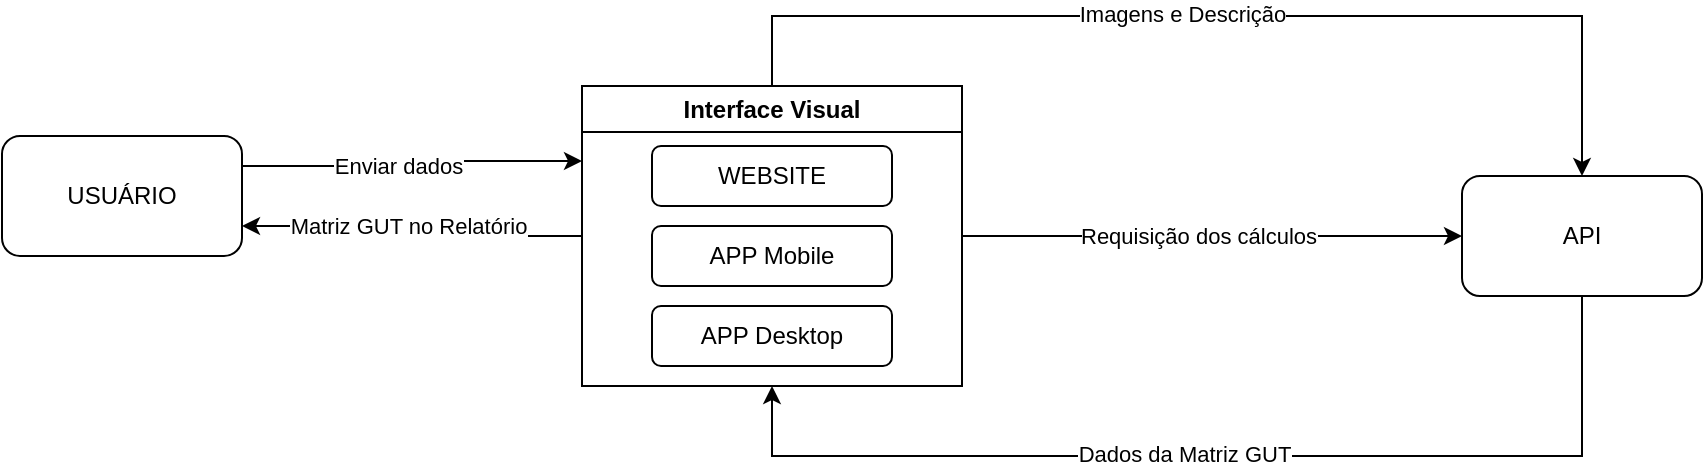 <mxfile version="24.7.8" pages="3">
  <diagram name="Relação User - Site - API" id="ihwja1ulouS4rQDvoSlA">
    <mxGraphModel dx="800" dy="520" grid="1" gridSize="10" guides="1" tooltips="1" connect="1" arrows="1" fold="1" page="0" pageScale="1" pageWidth="1100" pageHeight="1500" math="0" shadow="0">
      <root>
        <mxCell id="0" />
        <mxCell id="1" parent="0" />
        <mxCell id="3QT9iJCLc5GLf_GXNO_p-25" style="edgeStyle=orthogonalEdgeStyle;rounded=0;orthogonalLoop=1;jettySize=auto;html=1;entryX=0.5;entryY=1;entryDx=0;entryDy=0;" parent="1" source="3QT9iJCLc5GLf_GXNO_p-1" target="hG6F9SiwnpE65gVaiTCS-2" edge="1">
          <mxGeometry relative="1" as="geometry">
            <mxPoint x="600" y="410" as="targetPoint" />
            <Array as="points">
              <mxPoint x="930" y="440" />
              <mxPoint x="525" y="440" />
            </Array>
          </mxGeometry>
        </mxCell>
        <mxCell id="3QT9iJCLc5GLf_GXNO_p-27" value="Dados da Matriz GUT" style="edgeLabel;html=1;align=center;verticalAlign=middle;resizable=0;points=[];" parent="3QT9iJCLc5GLf_GXNO_p-25" vertex="1" connectable="0">
          <mxGeometry x="0.082" y="-1" relative="1" as="geometry">
            <mxPoint x="2" as="offset" />
          </mxGeometry>
        </mxCell>
        <mxCell id="3QT9iJCLc5GLf_GXNO_p-1" value="API" style="rounded=1;whiteSpace=wrap;html=1;" parent="1" vertex="1">
          <mxGeometry x="870" y="300" width="120" height="60" as="geometry" />
        </mxCell>
        <mxCell id="3QT9iJCLc5GLf_GXNO_p-17" style="edgeStyle=orthogonalEdgeStyle;rounded=0;orthogonalLoop=1;jettySize=auto;html=1;exitX=1;exitY=0.25;exitDx=0;exitDy=0;entryX=0;entryY=0.25;entryDx=0;entryDy=0;" parent="1" source="3QT9iJCLc5GLf_GXNO_p-2" target="hG6F9SiwnpE65gVaiTCS-2" edge="1">
          <mxGeometry relative="1" as="geometry">
            <mxPoint x="410" y="260" as="targetPoint" />
          </mxGeometry>
        </mxCell>
        <mxCell id="3QT9iJCLc5GLf_GXNO_p-18" value="Enviar dados" style="edgeLabel;html=1;align=center;verticalAlign=middle;resizable=0;points=[];" parent="3QT9iJCLc5GLf_GXNO_p-17" vertex="1" connectable="0">
          <mxGeometry x="-0.259" y="-1" relative="1" as="geometry">
            <mxPoint x="14" y="-1" as="offset" />
          </mxGeometry>
        </mxCell>
        <mxCell id="3QT9iJCLc5GLf_GXNO_p-2" value="USUÁRIO" style="rounded=1;whiteSpace=wrap;html=1;" parent="1" vertex="1">
          <mxGeometry x="140" y="280" width="120" height="60" as="geometry" />
        </mxCell>
        <mxCell id="3QT9iJCLc5GLf_GXNO_p-19" style="edgeStyle=orthogonalEdgeStyle;rounded=0;orthogonalLoop=1;jettySize=auto;html=1;entryX=0;entryY=0.5;entryDx=0;entryDy=0;exitX=1;exitY=0.5;exitDx=0;exitDy=0;" parent="1" source="hG6F9SiwnpE65gVaiTCS-2" target="3QT9iJCLc5GLf_GXNO_p-1" edge="1">
          <mxGeometry relative="1" as="geometry">
            <mxPoint x="720" y="300" as="sourcePoint" />
          </mxGeometry>
        </mxCell>
        <mxCell id="3QT9iJCLc5GLf_GXNO_p-20" value="Requisição dos cálculos" style="edgeLabel;html=1;align=center;verticalAlign=middle;resizable=0;points=[];" parent="3QT9iJCLc5GLf_GXNO_p-19" vertex="1" connectable="0">
          <mxGeometry x="-0.06" y="2" relative="1" as="geometry">
            <mxPoint y="2" as="offset" />
          </mxGeometry>
        </mxCell>
        <mxCell id="3QT9iJCLc5GLf_GXNO_p-21" style="edgeStyle=orthogonalEdgeStyle;rounded=0;orthogonalLoop=1;jettySize=auto;html=1;entryX=0.5;entryY=0;entryDx=0;entryDy=0;exitX=0.5;exitY=0;exitDx=0;exitDy=0;" parent="1" source="hG6F9SiwnpE65gVaiTCS-2" target="3QT9iJCLc5GLf_GXNO_p-1" edge="1">
          <mxGeometry relative="1" as="geometry">
            <mxPoint x="930" y="280" as="targetPoint" />
            <Array as="points">
              <mxPoint x="525" y="220" />
              <mxPoint x="930" y="220" />
            </Array>
            <mxPoint x="600" y="260" as="sourcePoint" />
          </mxGeometry>
        </mxCell>
        <mxCell id="3QT9iJCLc5GLf_GXNO_p-31" value="Imagens e Descrição" style="edgeLabel;html=1;align=center;verticalAlign=middle;resizable=0;points=[];" parent="3QT9iJCLc5GLf_GXNO_p-21" vertex="1" connectable="0">
          <mxGeometry x="0.023" y="1" relative="1" as="geometry">
            <mxPoint x="-26" as="offset" />
          </mxGeometry>
        </mxCell>
        <mxCell id="3QT9iJCLc5GLf_GXNO_p-29" style="edgeStyle=orthogonalEdgeStyle;rounded=0;orthogonalLoop=1;jettySize=auto;html=1;entryX=1;entryY=0.75;entryDx=0;entryDy=0;exitX=0;exitY=0.5;exitDx=0;exitDy=0;" parent="1" source="hG6F9SiwnpE65gVaiTCS-2" target="3QT9iJCLc5GLf_GXNO_p-2" edge="1">
          <mxGeometry relative="1" as="geometry">
            <mxPoint x="420" y="380" as="sourcePoint" />
          </mxGeometry>
        </mxCell>
        <mxCell id="3QT9iJCLc5GLf_GXNO_p-30" value="Matriz GUT no Relatório" style="edgeLabel;html=1;align=center;verticalAlign=middle;resizable=0;points=[];" parent="3QT9iJCLc5GLf_GXNO_p-29" vertex="1" connectable="0">
          <mxGeometry x="0.053" relative="1" as="geometry">
            <mxPoint as="offset" />
          </mxGeometry>
        </mxCell>
        <mxCell id="hG6F9SiwnpE65gVaiTCS-2" value="Interface Visual" style="swimlane;whiteSpace=wrap;html=1;" vertex="1" parent="1">
          <mxGeometry x="430" y="255" width="190" height="150" as="geometry" />
        </mxCell>
        <mxCell id="3QT9iJCLc5GLf_GXNO_p-3" value="WEBSITE" style="rounded=1;whiteSpace=wrap;html=1;" parent="hG6F9SiwnpE65gVaiTCS-2" vertex="1">
          <mxGeometry x="35" y="30" width="120" height="30" as="geometry" />
        </mxCell>
        <mxCell id="hG6F9SiwnpE65gVaiTCS-1" value="APP Mobile" style="rounded=1;whiteSpace=wrap;html=1;" vertex="1" parent="hG6F9SiwnpE65gVaiTCS-2">
          <mxGeometry x="35" y="70" width="120" height="30" as="geometry" />
        </mxCell>
        <mxCell id="hG6F9SiwnpE65gVaiTCS-3" value="APP Desktop" style="rounded=1;whiteSpace=wrap;html=1;" vertex="1" parent="hG6F9SiwnpE65gVaiTCS-2">
          <mxGeometry x="35" y="110" width="120" height="30" as="geometry" />
        </mxCell>
      </root>
    </mxGraphModel>
  </diagram>
  <diagram id="FIs7oAjRu0orHgOXlhMS" name="API - Routes">
    <mxGraphModel dx="1600" dy="1040" grid="1" gridSize="10" guides="1" tooltips="1" connect="1" arrows="1" fold="1" page="1" pageScale="1" pageWidth="1100" pageHeight="1500" math="0" shadow="0">
      <root>
        <mxCell id="0" />
        <mxCell id="1" parent="0" />
        <mxCell id="-9HnNsCl-9nu_FGDOWj_-3" value="" style="edgeStyle=orthogonalEdgeStyle;rounded=0;orthogonalLoop=1;jettySize=auto;html=1;fontColor=#000000;" parent="1" source="-9HnNsCl-9nu_FGDOWj_-1" target="-9HnNsCl-9nu_FGDOWj_-2" edge="1">
          <mxGeometry relative="1" as="geometry" />
        </mxCell>
        <mxCell id="-9HnNsCl-9nu_FGDOWj_-1" value="" style="ellipse;whiteSpace=wrap;html=1;aspect=fixed;fillColor=#60a917;fontColor=#000000;strokeColor=#2D7600;strokeWidth=4;" parent="1" vertex="1">
          <mxGeometry x="160" y="80" width="40" height="40" as="geometry" />
        </mxCell>
        <mxCell id="-9HnNsCl-9nu_FGDOWj_-5" value="" style="edgeStyle=orthogonalEdgeStyle;rounded=0;orthogonalLoop=1;jettySize=auto;html=1;fontColor=#000000;" parent="1" source="-9HnNsCl-9nu_FGDOWj_-2" target="-9HnNsCl-9nu_FGDOWj_-4" edge="1">
          <mxGeometry relative="1" as="geometry" />
        </mxCell>
        <mxCell id="-9HnNsCl-9nu_FGDOWj_-2" value="Autenticação na API" style="rounded=1;whiteSpace=wrap;html=1;fillColor=#f5f5f5;fontColor=#333333;strokeColor=#666666;" parent="1" vertex="1">
          <mxGeometry x="120" y="170" width="120" height="60" as="geometry" />
        </mxCell>
        <mxCell id="-9HnNsCl-9nu_FGDOWj_-9" value="" style="edgeStyle=orthogonalEdgeStyle;rounded=0;orthogonalLoop=1;jettySize=auto;html=1;fontColor=#000000;" parent="1" source="-9HnNsCl-9nu_FGDOWj_-4" target="-9HnNsCl-9nu_FGDOWj_-8" edge="1">
          <mxGeometry relative="1" as="geometry" />
        </mxCell>
        <mxCell id="-9HnNsCl-9nu_FGDOWj_-4" value="&lt;span style=&quot;background-color: rgb(164, 125, 255);&quot;&gt;&amp;nbsp;POST&amp;nbsp;&lt;/span&gt;&lt;div&gt;&lt;br&gt;&lt;div&gt;/oath/token&lt;/div&gt;&lt;/div&gt;" style="rounded=1;whiteSpace=wrap;html=1;fillColor=#e1d5e7;strokeColor=#9673a6;strokeWidth=3;fontColor=#000000;" parent="1" vertex="1">
          <mxGeometry x="120" y="250" width="120" height="60" as="geometry" />
        </mxCell>
        <mxCell id="-9HnNsCl-9nu_FGDOWj_-12" style="edgeStyle=orthogonalEdgeStyle;rounded=0;orthogonalLoop=1;jettySize=auto;html=1;entryX=1;entryY=0.5;entryDx=0;entryDy=0;fontColor=#000000;" parent="1" source="-9HnNsCl-9nu_FGDOWj_-8" target="-9HnNsCl-9nu_FGDOWj_-10" edge="1">
          <mxGeometry relative="1" as="geometry">
            <Array as="points">
              <mxPoint x="180" y="450" />
            </Array>
          </mxGeometry>
        </mxCell>
        <mxCell id="-9HnNsCl-9nu_FGDOWj_-13" style="edgeStyle=orthogonalEdgeStyle;rounded=0;orthogonalLoop=1;jettySize=auto;html=1;entryX=0;entryY=0.5;entryDx=0;entryDy=0;fontColor=#000000;" parent="1" source="-9HnNsCl-9nu_FGDOWj_-8" target="-9HnNsCl-9nu_FGDOWj_-11" edge="1">
          <mxGeometry relative="1" as="geometry" />
        </mxCell>
        <mxCell id="-9HnNsCl-9nu_FGDOWj_-8" value="Envio dos dados" style="rounded=1;whiteSpace=wrap;html=1;fillColor=#f5f5f5;fontColor=#000000;strokeColor=#666666;" parent="1" vertex="1">
          <mxGeometry x="120" y="340" width="120" height="60" as="geometry" />
        </mxCell>
        <mxCell id="-9HnNsCl-9nu_FGDOWj_-15" style="edgeStyle=orthogonalEdgeStyle;rounded=0;orthogonalLoop=1;jettySize=auto;html=1;entryX=0.5;entryY=0;entryDx=0;entryDy=0;fontColor=#000000;" parent="1" source="-9HnNsCl-9nu_FGDOWj_-10" target="-9HnNsCl-9nu_FGDOWj_-14" edge="1">
          <mxGeometry relative="1" as="geometry" />
        </mxCell>
        <mxCell id="-9HnNsCl-9nu_FGDOWj_-10" value="Imagem" style="rounded=1;whiteSpace=wrap;html=1;fillColor=#f5f5f5;fontColor=#000000;strokeColor=#666666;fontSize=10;" parent="1" vertex="1">
          <mxGeometry x="110" y="420" width="50" height="60" as="geometry" />
        </mxCell>
        <mxCell id="-9HnNsCl-9nu_FGDOWj_-16" style="edgeStyle=orthogonalEdgeStyle;rounded=0;orthogonalLoop=1;jettySize=auto;html=1;entryX=0.5;entryY=0;entryDx=0;entryDy=0;fontColor=#000000;" parent="1" source="-9HnNsCl-9nu_FGDOWj_-11" target="-9HnNsCl-9nu_FGDOWj_-14" edge="1">
          <mxGeometry relative="1" as="geometry" />
        </mxCell>
        <mxCell id="-9HnNsCl-9nu_FGDOWj_-11" value="Descrição/&lt;div style=&quot;font-size: 9px;&quot;&gt;Métricas&lt;/div&gt;" style="rounded=1;whiteSpace=wrap;html=1;fillColor=#f5f5f5;fontColor=#000000;strokeColor=#666666;fontSize=9;" parent="1" vertex="1">
          <mxGeometry x="200" y="420" width="50" height="60" as="geometry" />
        </mxCell>
        <mxCell id="uwNrZO6Vsr2qGHrEjDtj-3" value="" style="edgeStyle=orthogonalEdgeStyle;rounded=0;orthogonalLoop=1;jettySize=auto;html=1;fontColor=#000000;" parent="1" source="-9HnNsCl-9nu_FGDOWj_-14" target="uwNrZO6Vsr2qGHrEjDtj-2" edge="1">
          <mxGeometry relative="1" as="geometry" />
        </mxCell>
        <mxCell id="-9HnNsCl-9nu_FGDOWj_-14" value="&lt;span style=&quot;background-color: rgb(164, 125, 255);&quot;&gt;&amp;nbsp;POST&amp;nbsp;&lt;/span&gt;&lt;div&gt;&lt;br&gt;&lt;div&gt;/v1/gut&lt;/div&gt;&lt;/div&gt;" style="rounded=1;whiteSpace=wrap;html=1;fillColor=#e1d5e7;strokeColor=#9673a6;strokeWidth=3;fontColor=#000000;" parent="1" vertex="1">
          <mxGeometry x="120" y="530" width="120" height="60" as="geometry" />
        </mxCell>
        <mxCell id="uwNrZO6Vsr2qGHrEjDtj-1" value="Início" style="text;html=1;align=center;verticalAlign=middle;resizable=0;points=[];autosize=1;strokeColor=none;fillColor=none;fontSize=15;fontColor=#000000;" parent="1" vertex="1">
          <mxGeometry x="150" y="50" width="60" height="30" as="geometry" />
        </mxCell>
        <mxCell id="uwNrZO6Vsr2qGHrEjDtj-5" value="" style="edgeStyle=orthogonalEdgeStyle;rounded=0;orthogonalLoop=1;jettySize=auto;html=1;fontColor=#000000;" parent="1" source="uwNrZO6Vsr2qGHrEjDtj-2" target="uwNrZO6Vsr2qGHrEjDtj-4" edge="1">
          <mxGeometry relative="1" as="geometry" />
        </mxCell>
        <mxCell id="uwNrZO6Vsr2qGHrEjDtj-2" value="Cálculo dos parâmetros para M-GUT" style="rounded=1;whiteSpace=wrap;html=1;fillColor=#f5f5f5;fontColor=#000000;strokeColor=#666666;fontSize=11;" parent="1" vertex="1">
          <mxGeometry x="120" y="630" width="120" height="60" as="geometry" />
        </mxCell>
        <mxCell id="uwNrZO6Vsr2qGHrEjDtj-7" value="" style="edgeStyle=orthogonalEdgeStyle;rounded=0;orthogonalLoop=1;jettySize=auto;html=1;fontColor=#000000;" parent="1" source="uwNrZO6Vsr2qGHrEjDtj-4" target="uwNrZO6Vsr2qGHrEjDtj-6" edge="1">
          <mxGeometry relative="1" as="geometry" />
        </mxCell>
        <mxCell id="uwNrZO6Vsr2qGHrEjDtj-4" value="&lt;font style=&quot;font-size: 12px;&quot;&gt;Retorna M-GUT&lt;/font&gt;" style="rounded=1;whiteSpace=wrap;html=1;fillColor=#f5f5f5;fontColor=#000000;strokeColor=#666666;fontSize=12;" parent="1" vertex="1">
          <mxGeometry x="120" y="720" width="120" height="60" as="geometry" />
        </mxCell>
        <mxCell id="uwNrZO6Vsr2qGHrEjDtj-6" value="" style="ellipse;whiteSpace=wrap;html=1;aspect=fixed;fillColor=#a20025;fontColor=#000000;strokeColor=#6F0000;strokeWidth=4;" parent="1" vertex="1">
          <mxGeometry x="160" y="820" width="40" height="40" as="geometry" />
        </mxCell>
        <mxCell id="uwNrZO6Vsr2qGHrEjDtj-8" value="Fim" style="text;html=1;align=center;verticalAlign=middle;resizable=0;points=[];autosize=1;strokeColor=none;fillColor=none;fontSize=15;fontColor=#000000;" parent="1" vertex="1">
          <mxGeometry x="155" y="860" width="50" height="30" as="geometry" />
        </mxCell>
        <mxCell id="9cX2PttGs7Hay8m827oE-15" value="" style="edgeStyle=orthogonalEdgeStyle;rounded=0;orthogonalLoop=1;jettySize=auto;html=1;" edge="1" parent="1" source="9cX2PttGs7Hay8m827oE-1" target="9cX2PttGs7Hay8m827oE-14">
          <mxGeometry relative="1" as="geometry" />
        </mxCell>
        <mxCell id="9cX2PttGs7Hay8m827oE-1" value="&lt;span style=&quot;background-color: rgb(164, 125, 255);&quot;&gt;&amp;nbsp;POST&amp;nbsp;&lt;/span&gt;&lt;div&gt;&lt;br&gt;&lt;div&gt;/v1/gut&lt;/div&gt;&lt;/div&gt;" style="rounded=1;whiteSpace=wrap;html=1;fillColor=#e1d5e7;strokeColor=#9673a6;strokeWidth=3;fontColor=#000000;" vertex="1" parent="1">
          <mxGeometry x="460" y="160" width="120" height="60" as="geometry" />
        </mxCell>
        <mxCell id="9cX2PttGs7Hay8m827oE-11" value="" style="edgeStyle=orthogonalEdgeStyle;rounded=0;orthogonalLoop=1;jettySize=auto;html=1;" edge="1" parent="1" source="9cX2PttGs7Hay8m827oE-6" target="9cX2PttGs7Hay8m827oE-10">
          <mxGeometry relative="1" as="geometry" />
        </mxCell>
        <mxCell id="9cX2PttGs7Hay8m827oE-6" value="Determinação&lt;div&gt;de gravidade&lt;/div&gt;" style="shape=process;whiteSpace=wrap;html=1;backgroundOutline=1;fillColor=#f5f5f5;strokeColor=#666666;fontColor=#333333;" vertex="1" parent="1">
          <mxGeometry x="360" y="390" width="150" height="60" as="geometry" />
        </mxCell>
        <mxCell id="9cX2PttGs7Hay8m827oE-23" style="edgeStyle=orthogonalEdgeStyle;rounded=0;orthogonalLoop=1;jettySize=auto;html=1;entryX=0.5;entryY=0;entryDx=0;entryDy=0;" edge="1" parent="1" source="9cX2PttGs7Hay8m827oE-8" target="9cX2PttGs7Hay8m827oE-21">
          <mxGeometry relative="1" as="geometry">
            <Array as="points">
              <mxPoint x="605" y="650" />
              <mxPoint x="520" y="650" />
            </Array>
          </mxGeometry>
        </mxCell>
        <mxCell id="9cX2PttGs7Hay8m827oE-8" value="Análise de dano" style="shape=process;whiteSpace=wrap;html=1;backgroundOutline=1;fillColor=#f5f5f5;strokeColor=#666666;fontColor=#333333;" vertex="1" parent="1">
          <mxGeometry x="530" y="390" width="150" height="60" as="geometry" />
        </mxCell>
        <mxCell id="9cX2PttGs7Hay8m827oE-13" value="" style="edgeStyle=orthogonalEdgeStyle;rounded=0;orthogonalLoop=1;jettySize=auto;html=1;" edge="1" parent="1" source="9cX2PttGs7Hay8m827oE-10" target="9cX2PttGs7Hay8m827oE-12">
          <mxGeometry relative="1" as="geometry" />
        </mxCell>
        <mxCell id="9cX2PttGs7Hay8m827oE-10" value="Determinação&lt;div&gt;de urgência&lt;/div&gt;" style="shape=process;whiteSpace=wrap;html=1;backgroundOutline=1;fillColor=#f5f5f5;strokeColor=#666666;fontColor=#333333;" vertex="1" parent="1">
          <mxGeometry x="360" y="480" width="150" height="60" as="geometry" />
        </mxCell>
        <mxCell id="9cX2PttGs7Hay8m827oE-22" value="" style="edgeStyle=orthogonalEdgeStyle;rounded=0;orthogonalLoop=1;jettySize=auto;html=1;" edge="1" parent="1" source="9cX2PttGs7Hay8m827oE-12" target="9cX2PttGs7Hay8m827oE-21">
          <mxGeometry relative="1" as="geometry" />
        </mxCell>
        <mxCell id="9cX2PttGs7Hay8m827oE-12" value="Determinação&lt;div&gt;de Tendência&lt;/div&gt;" style="shape=process;whiteSpace=wrap;html=1;backgroundOutline=1;fillColor=#f5f5f5;strokeColor=#666666;fontColor=#333333;" vertex="1" parent="1">
          <mxGeometry x="360" y="560" width="150" height="60" as="geometry" />
        </mxCell>
        <mxCell id="9cX2PttGs7Hay8m827oE-16" style="edgeStyle=orthogonalEdgeStyle;rounded=0;orthogonalLoop=1;jettySize=auto;html=1;entryX=0.5;entryY=0;entryDx=0;entryDy=0;" edge="1" parent="1" source="9cX2PttGs7Hay8m827oE-14" target="9cX2PttGs7Hay8m827oE-6">
          <mxGeometry relative="1" as="geometry" />
        </mxCell>
        <mxCell id="9cX2PttGs7Hay8m827oE-19" value="Texto" style="edgeLabel;html=1;align=center;verticalAlign=middle;resizable=0;points=[];" vertex="1" connectable="0" parent="9cX2PttGs7Hay8m827oE-16">
          <mxGeometry x="-0.013" y="-2" relative="1" as="geometry">
            <mxPoint as="offset" />
          </mxGeometry>
        </mxCell>
        <mxCell id="9cX2PttGs7Hay8m827oE-18" style="edgeStyle=orthogonalEdgeStyle;rounded=0;orthogonalLoop=1;jettySize=auto;html=1;entryX=0.5;entryY=0;entryDx=0;entryDy=0;" edge="1" parent="1" source="9cX2PttGs7Hay8m827oE-14" target="9cX2PttGs7Hay8m827oE-8">
          <mxGeometry relative="1" as="geometry" />
        </mxCell>
        <mxCell id="9cX2PttGs7Hay8m827oE-20" value="Imagem" style="edgeLabel;html=1;align=center;verticalAlign=middle;resizable=0;points=[];" vertex="1" connectable="0" parent="9cX2PttGs7Hay8m827oE-18">
          <mxGeometry x="0.091" y="-1" relative="1" as="geometry">
            <mxPoint x="-5" as="offset" />
          </mxGeometry>
        </mxCell>
        <mxCell id="9cX2PttGs7Hay8m827oE-14" value="Separaçar&lt;div&gt;Texto | Imagem&lt;/div&gt;" style="rounded=0;whiteSpace=wrap;html=1;fillColor=#f5f5f5;fontColor=#333333;strokeColor=#666666;" vertex="1" parent="1">
          <mxGeometry x="460" y="250" width="120" height="60" as="geometry" />
        </mxCell>
        <mxCell id="9cX2PttGs7Hay8m827oE-106" value="" style="edgeStyle=orthogonalEdgeStyle;rounded=0;orthogonalLoop=1;jettySize=auto;html=1;" edge="1" parent="1" source="9cX2PttGs7Hay8m827oE-21" target="9cX2PttGs7Hay8m827oE-102">
          <mxGeometry relative="1" as="geometry" />
        </mxCell>
        <mxCell id="9cX2PttGs7Hay8m827oE-21" value="Cálculos da Matriz GUT" style="whiteSpace=wrap;html=1;fillColor=#f5f5f5;strokeColor=#666666;fontColor=#333333;" vertex="1" parent="1">
          <mxGeometry x="460" y="680" width="120" height="60" as="geometry" />
        </mxCell>
        <mxCell id="9cX2PttGs7Hay8m827oE-101" value="" style="edgeStyle=orthogonalEdgeStyle;rounded=0;orthogonalLoop=1;jettySize=auto;html=1;" edge="1" parent="1" source="9cX2PttGs7Hay8m827oE-99" target="9cX2PttGs7Hay8m827oE-1">
          <mxGeometry relative="1" as="geometry" />
        </mxCell>
        <mxCell id="9cX2PttGs7Hay8m827oE-99" value="" style="ellipse;whiteSpace=wrap;html=1;aspect=fixed;fillColor=#60a917;fontColor=#000000;strokeColor=#2D7600;strokeWidth=4;" vertex="1" parent="1">
          <mxGeometry x="500" y="80" width="40" height="40" as="geometry" />
        </mxCell>
        <mxCell id="9cX2PttGs7Hay8m827oE-100" value="Início" style="text;html=1;align=center;verticalAlign=middle;resizable=0;points=[];autosize=1;strokeColor=none;fillColor=none;fontSize=15;fontColor=#000000;" vertex="1" parent="1">
          <mxGeometry x="490" y="50" width="60" height="30" as="geometry" />
        </mxCell>
        <mxCell id="9cX2PttGs7Hay8m827oE-102" value="" style="ellipse;whiteSpace=wrap;html=1;aspect=fixed;fillColor=#a20025;fontColor=#000000;strokeColor=#6F0000;strokeWidth=4;" vertex="1" parent="1">
          <mxGeometry x="500" y="770" width="40" height="40" as="geometry" />
        </mxCell>
        <mxCell id="9cX2PttGs7Hay8m827oE-103" value="Fim" style="text;html=1;align=center;verticalAlign=middle;resizable=0;points=[];autosize=1;strokeColor=none;fillColor=none;fontSize=15;fontColor=#000000;" vertex="1" parent="1">
          <mxGeometry x="495" y="810" width="50" height="30" as="geometry" />
        </mxCell>
      </root>
    </mxGraphModel>
  </diagram>
  <diagram id="20xqUwS1ekJCALwfYI86" name="API - Backend">
    <mxGraphModel dx="933" dy="477" grid="1" gridSize="10" guides="1" tooltips="1" connect="1" arrows="1" fold="1" page="1" pageScale="1" pageWidth="1100" pageHeight="1500" math="0" shadow="0">
      <root>
        <mxCell id="0" />
        <mxCell id="1" parent="0" />
        <mxCell id="1BO4zNI2A8G1Zu8WLZVg-1" value="Estrutura: Módulos, Pacotes e Arquivos" style="swimlane;whiteSpace=wrap;html=1;" parent="1" vertex="1">
          <mxGeometry x="200" y="50" width="490" height="325" as="geometry" />
        </mxCell>
        <mxCell id="XF4pqnGQ1E_GJ8LS7zEe-3" style="edgeStyle=orthogonalEdgeStyle;rounded=0;orthogonalLoop=1;jettySize=auto;html=1;entryX=1;entryY=0.25;entryDx=0;entryDy=0;" edge="1" parent="1BO4zNI2A8G1Zu8WLZVg-1" source="Cttg2xjfLCdWAuSOmSmJ-22" target="XF4pqnGQ1E_GJ8LS7zEe-1">
          <mxGeometry relative="1" as="geometry" />
        </mxCell>
        <mxCell id="Cttg2xjfLCdWAuSOmSmJ-22" value="FastAPI" style="shape=folder;fontStyle=1;spacingTop=10;tabWidth=40;tabHeight=14;tabPosition=left;html=1;whiteSpace=wrap;" parent="1BO4zNI2A8G1Zu8WLZVg-1" vertex="1">
          <mxGeometry x="230" y="72.5" width="70" height="50" as="geometry" />
        </mxCell>
        <mxCell id="Cttg2xjfLCdWAuSOmSmJ-29" value="main.py" style="rounded=1;whiteSpace=wrap;html=1;" parent="1BO4zNI2A8G1Zu8WLZVg-1" vertex="1">
          <mxGeometry x="90" y="192.5" width="120" height="60" as="geometry" />
        </mxCell>
        <mxCell id="Cttg2xjfLCdWAuSOmSmJ-30" value="api.py" style="shape=module;align=left;spacingLeft=20;align=center;verticalAlign=top;whiteSpace=wrap;html=1;" parent="1BO4zNI2A8G1Zu8WLZVg-1" vertex="1">
          <mxGeometry x="300" y="197.5" width="100" height="50" as="geometry" />
        </mxCell>
        <mxCell id="Cttg2xjfLCdWAuSOmSmJ-32" style="edgeStyle=orthogonalEdgeStyle;rounded=0;orthogonalLoop=1;jettySize=auto;html=1;entryX=0.5;entryY=0;entryDx=0;entryDy=0;exitX=0;exitY=0;exitDx=70;exitDy=32;exitPerimeter=0;" parent="1BO4zNI2A8G1Zu8WLZVg-1" source="Cttg2xjfLCdWAuSOmSmJ-22" target="Cttg2xjfLCdWAuSOmSmJ-30" edge="1">
          <mxGeometry relative="1" as="geometry" />
        </mxCell>
        <mxCell id="Cttg2xjfLCdWAuSOmSmJ-31" value="" style="edgeStyle=orthogonalEdgeStyle;rounded=0;orthogonalLoop=1;jettySize=auto;html=1;" parent="1BO4zNI2A8G1Zu8WLZVg-1" source="Cttg2xjfLCdWAuSOmSmJ-29" target="Cttg2xjfLCdWAuSOmSmJ-30" edge="1">
          <mxGeometry relative="1" as="geometry" />
        </mxCell>
        <mxCell id="XF4pqnGQ1E_GJ8LS7zEe-1" value="«FastAPI»&lt;div&gt;&lt;br&gt;&lt;b&gt;Framework de criação de API&#39;s&lt;/b&gt;&lt;/div&gt;" style="html=1;whiteSpace=wrap;" vertex="1" parent="1BO4zNI2A8G1Zu8WLZVg-1">
          <mxGeometry x="30" y="78" width="110" height="80" as="geometry" />
        </mxCell>
        <UserObject label="https://fastapi.tiangolo.com/" link="https://fastapi.tiangolo.com" id="XF4pqnGQ1E_GJ8LS7zEe-15">
          <mxCell style="text;whiteSpace=wrap;" vertex="1" parent="1BO4zNI2A8G1Zu8WLZVg-1">
            <mxGeometry x="10" y="48" width="150" height="30" as="geometry" />
          </mxCell>
        </UserObject>
      </root>
    </mxGraphModel>
  </diagram>
</mxfile>
